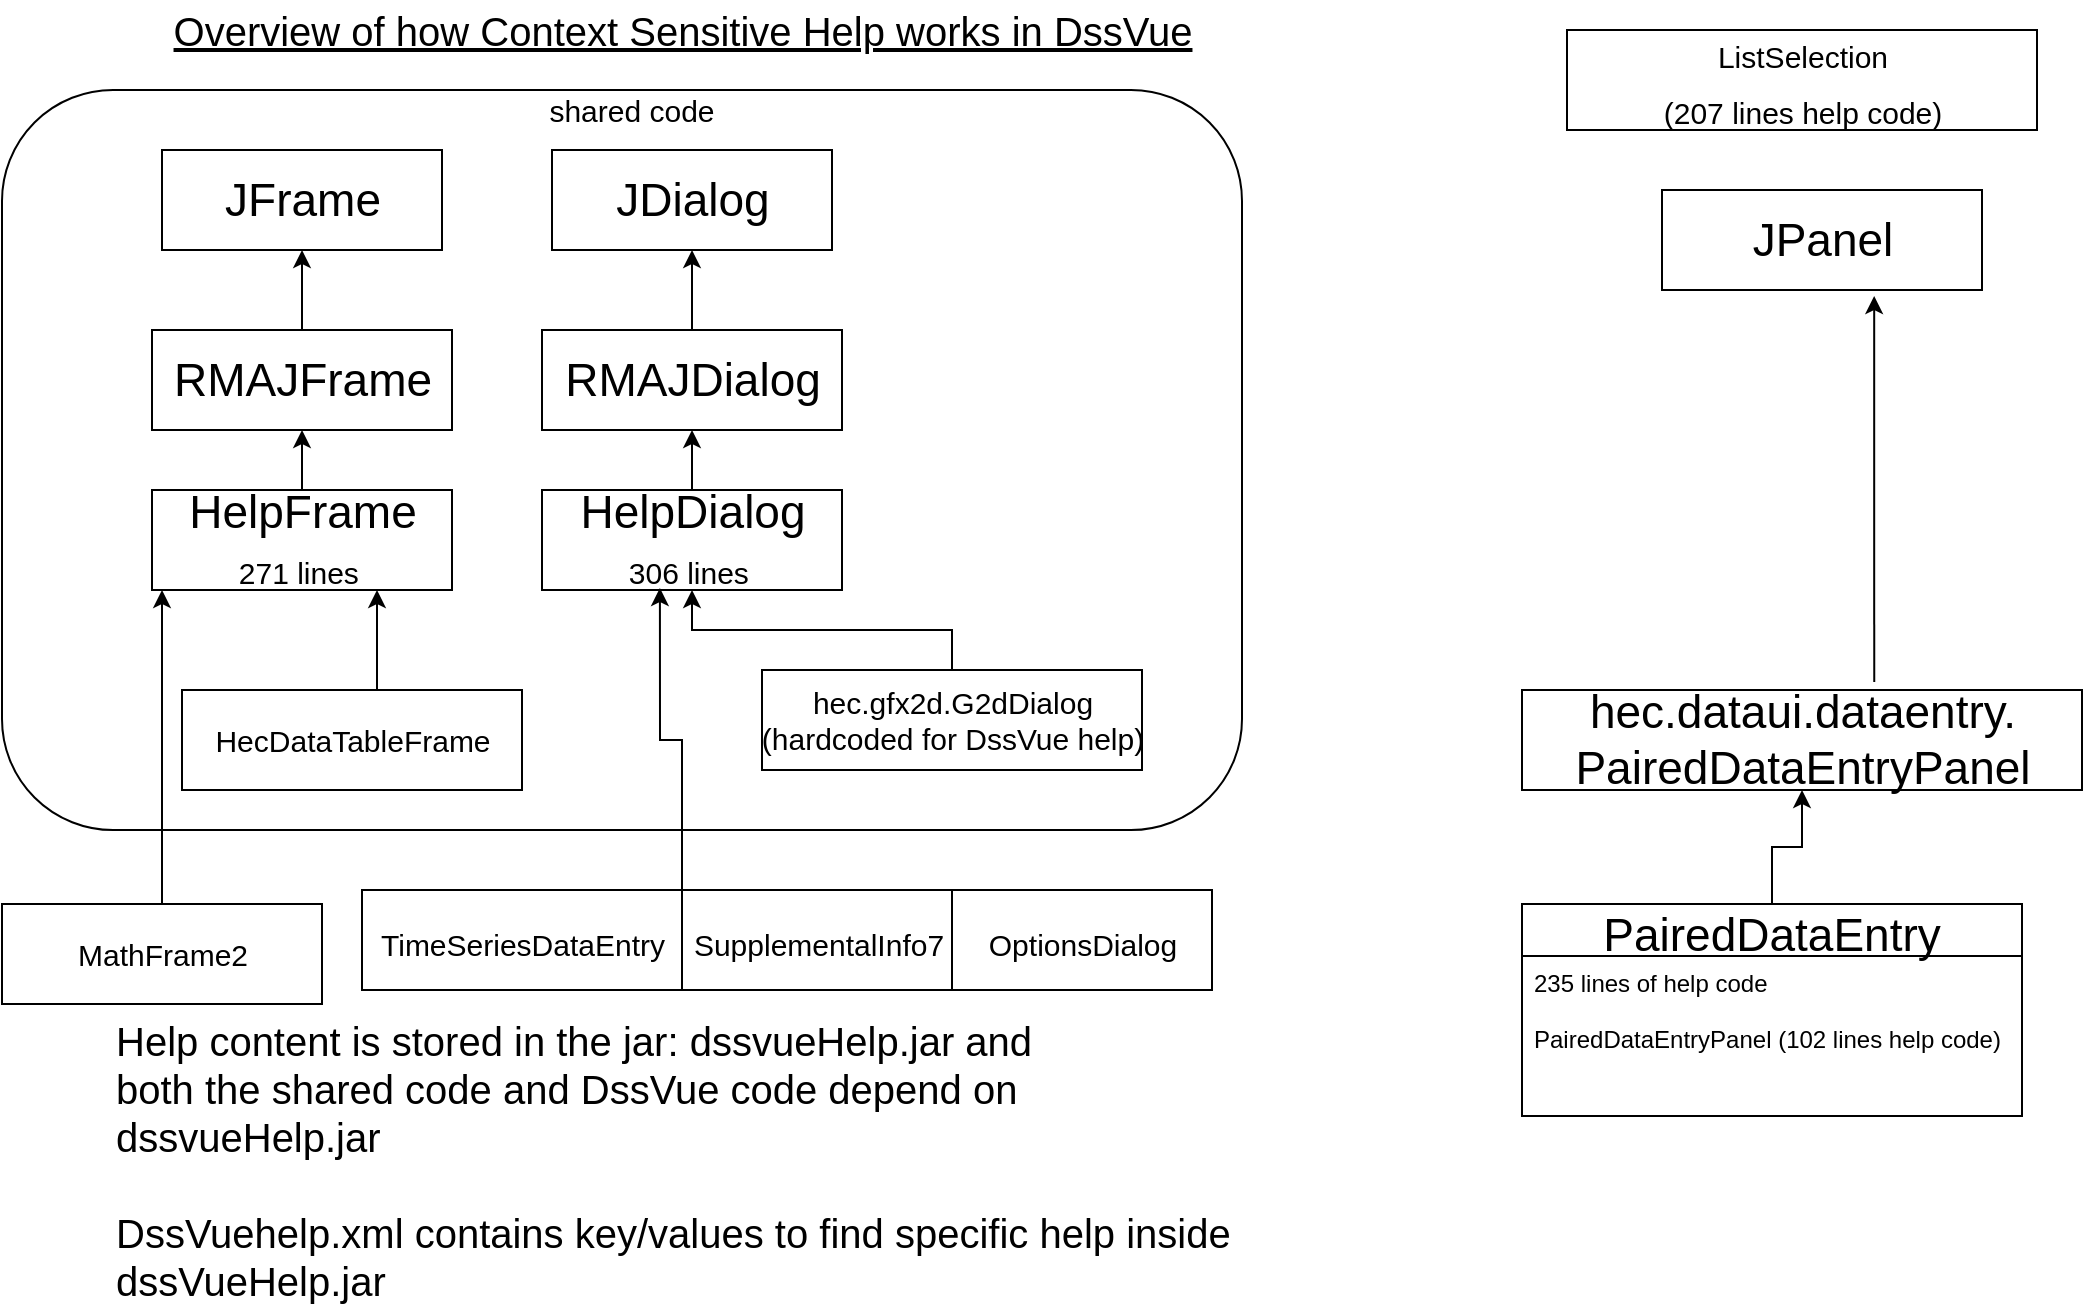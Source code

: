 <mxfile version="13.6.6" type="github" pages="2">
  <diagram id="cr0koPRzsPeDM41Vawg9" name="Page-1">
    <mxGraphModel dx="1422" dy="833" grid="1" gridSize="10" guides="1" tooltips="1" connect="1" arrows="1" fold="1" page="1" pageScale="1" pageWidth="1100" pageHeight="850" math="0" shadow="0">
      <root>
        <mxCell id="0" />
        <mxCell id="1" parent="0" />
        <mxCell id="P356NVhjHGYX4Vpgescm-59" value="" style="rounded=1;whiteSpace=wrap;html=1;fontSize=15;" vertex="1" parent="1">
          <mxGeometry x="30" y="60" width="620" height="370" as="geometry" />
        </mxCell>
        <mxCell id="P356NVhjHGYX4Vpgescm-9" value="JFrame" style="html=1;fontSize=23;" vertex="1" parent="1">
          <mxGeometry x="110" y="90" width="140" height="50" as="geometry" />
        </mxCell>
        <mxCell id="P356NVhjHGYX4Vpgescm-11" value="" style="edgeStyle=orthogonalEdgeStyle;rounded=0;orthogonalLoop=1;jettySize=auto;html=1;fontSize=23;" edge="1" parent="1" source="P356NVhjHGYX4Vpgescm-10" target="P356NVhjHGYX4Vpgescm-9">
          <mxGeometry relative="1" as="geometry" />
        </mxCell>
        <mxCell id="P356NVhjHGYX4Vpgescm-10" value="RMAJFrame" style="html=1;fontSize=23;" vertex="1" parent="1">
          <mxGeometry x="105" y="180" width="150" height="50" as="geometry" />
        </mxCell>
        <mxCell id="P356NVhjHGYX4Vpgescm-14" value="" style="edgeStyle=orthogonalEdgeStyle;rounded=0;orthogonalLoop=1;jettySize=auto;html=1;fontSize=23;" edge="1" parent="1" source="P356NVhjHGYX4Vpgescm-12" target="P356NVhjHGYX4Vpgescm-10">
          <mxGeometry relative="1" as="geometry" />
        </mxCell>
        <mxCell id="P356NVhjHGYX4Vpgescm-12" value="HelpFrame&lt;br&gt;&lt;font style=&quot;font-size: 15px&quot;&gt;271 lines&amp;nbsp;&lt;/font&gt;" style="html=1;fontSize=23;" vertex="1" parent="1">
          <mxGeometry x="105" y="260" width="150" height="50" as="geometry" />
        </mxCell>
        <mxCell id="P356NVhjHGYX4Vpgescm-15" value="" style="edgeStyle=orthogonalEdgeStyle;rounded=0;orthogonalLoop=1;jettySize=auto;html=1;fontSize=23;" edge="1" parent="1" source="P356NVhjHGYX4Vpgescm-13" target="P356NVhjHGYX4Vpgescm-12">
          <mxGeometry relative="1" as="geometry">
            <Array as="points">
              <mxPoint x="110" y="350" />
              <mxPoint x="110" y="350" />
            </Array>
          </mxGeometry>
        </mxCell>
        <mxCell id="P356NVhjHGYX4Vpgescm-13" value="MathFrame2" style="html=1;fontSize=15;" vertex="1" parent="1">
          <mxGeometry x="30" y="467" width="160" height="50" as="geometry" />
        </mxCell>
        <mxCell id="P356NVhjHGYX4Vpgescm-27" value="JPanel" style="html=1;fontSize=23;" vertex="1" parent="1">
          <mxGeometry x="860" y="110" width="160" height="50" as="geometry" />
        </mxCell>
        <mxCell id="P356NVhjHGYX4Vpgescm-29" style="edgeStyle=orthogonalEdgeStyle;rounded=0;orthogonalLoop=1;jettySize=auto;html=1;entryX=0.663;entryY=1.06;entryDx=0;entryDy=0;entryPerimeter=0;fontSize=23;exitX=0.629;exitY=-0.08;exitDx=0;exitDy=0;exitPerimeter=0;" edge="1" parent="1" source="P356NVhjHGYX4Vpgescm-35" target="P356NVhjHGYX4Vpgescm-27">
          <mxGeometry relative="1" as="geometry">
            <mxPoint x="966" y="350" as="sourcePoint" />
          </mxGeometry>
        </mxCell>
        <mxCell id="P356NVhjHGYX4Vpgescm-38" value="" style="edgeStyle=orthogonalEdgeStyle;rounded=0;orthogonalLoop=1;jettySize=auto;html=1;fontSize=23;" edge="1" parent="1" source="P356NVhjHGYX4Vpgescm-18" target="P356NVhjHGYX4Vpgescm-35">
          <mxGeometry relative="1" as="geometry" />
        </mxCell>
        <mxCell id="P356NVhjHGYX4Vpgescm-32" value="" style="edgeStyle=orthogonalEdgeStyle;rounded=0;orthogonalLoop=1;jettySize=auto;html=1;fontSize=23;" edge="1" parent="1" source="P356NVhjHGYX4Vpgescm-30" target="P356NVhjHGYX4Vpgescm-31">
          <mxGeometry relative="1" as="geometry" />
        </mxCell>
        <mxCell id="P356NVhjHGYX4Vpgescm-30" value="HelpDialog&lt;br&gt;&lt;font style=&quot;font-size: 15px&quot;&gt;306 lines&amp;nbsp;&lt;/font&gt;" style="html=1;fontSize=23;" vertex="1" parent="1">
          <mxGeometry x="300" y="260" width="150" height="50" as="geometry" />
        </mxCell>
        <mxCell id="P356NVhjHGYX4Vpgescm-34" value="" style="edgeStyle=orthogonalEdgeStyle;rounded=0;orthogonalLoop=1;jettySize=auto;html=1;fontSize=23;" edge="1" parent="1" source="P356NVhjHGYX4Vpgescm-31" target="P356NVhjHGYX4Vpgescm-33">
          <mxGeometry relative="1" as="geometry" />
        </mxCell>
        <mxCell id="P356NVhjHGYX4Vpgescm-31" value="RMAJDialog" style="html=1;fontSize=23;" vertex="1" parent="1">
          <mxGeometry x="300" y="180" width="150" height="50" as="geometry" />
        </mxCell>
        <mxCell id="P356NVhjHGYX4Vpgescm-33" value="JDialog" style="html=1;fontSize=23;" vertex="1" parent="1">
          <mxGeometry x="305" y="90" width="140" height="50" as="geometry" />
        </mxCell>
        <mxCell id="P356NVhjHGYX4Vpgescm-35" value="hec.dataui.dataentry.&lt;br style=&quot;padding: 0px ; margin: 0px&quot;&gt;PairedDataEntryPanel" style="html=1;fontSize=23;" vertex="1" parent="1">
          <mxGeometry x="790" y="360" width="280" height="50" as="geometry" />
        </mxCell>
        <mxCell id="P356NVhjHGYX4Vpgescm-39" value="&lt;font style=&quot;font-size: 15px&quot;&gt;TimeSeriesDataEntry&lt;/font&gt;" style="html=1;fontSize=23;" vertex="1" parent="1">
          <mxGeometry x="210" y="460" width="160" height="50" as="geometry" />
        </mxCell>
        <mxCell id="P356NVhjHGYX4Vpgescm-18" value="PairedDataEntry" style="swimlane;fontStyle=0;childLayout=stackLayout;horizontal=1;startSize=26;fillColor=none;horizontalStack=0;resizeParent=1;resizeParentMax=0;resizeLast=0;collapsible=1;marginBottom=0;fontSize=23;" vertex="1" parent="1">
          <mxGeometry x="790" y="467" width="250" height="106" as="geometry" />
        </mxCell>
        <mxCell id="P356NVhjHGYX4Vpgescm-20" value="235 lines of help code&#xa;&#xa;PairedDataEntryPanel (102 lines help code)" style="text;strokeColor=none;fillColor=none;align=left;verticalAlign=top;spacingLeft=4;spacingRight=4;overflow=hidden;rotatable=0;points=[[0,0.5],[1,0.5]];portConstraint=eastwest;" vertex="1" parent="P356NVhjHGYX4Vpgescm-18">
          <mxGeometry y="26" width="250" height="80" as="geometry" />
        </mxCell>
        <mxCell id="P356NVhjHGYX4Vpgescm-71" style="edgeStyle=orthogonalEdgeStyle;rounded=0;orthogonalLoop=1;jettySize=auto;html=1;entryX=0.393;entryY=0.98;entryDx=0;entryDy=0;entryPerimeter=0;fontSize=20;" edge="1" parent="1" source="P356NVhjHGYX4Vpgescm-41" target="P356NVhjHGYX4Vpgescm-30">
          <mxGeometry relative="1" as="geometry">
            <Array as="points">
              <mxPoint x="370" y="385" />
              <mxPoint x="359" y="385" />
            </Array>
          </mxGeometry>
        </mxCell>
        <mxCell id="P356NVhjHGYX4Vpgescm-41" value="&lt;font style=&quot;font-size: 15px&quot;&gt;SupplementalInfo7&lt;/font&gt;" style="html=1;fontSize=23;" vertex="1" parent="1">
          <mxGeometry x="370" y="460" width="135" height="50" as="geometry" />
        </mxCell>
        <mxCell id="P356NVhjHGYX4Vpgescm-43" value="&lt;font style=&quot;font-size: 15px&quot;&gt;OptionsDialog&lt;/font&gt;" style="html=1;fontSize=23;" vertex="1" parent="1">
          <mxGeometry x="505" y="460" width="130" height="50" as="geometry" />
        </mxCell>
        <mxCell id="P356NVhjHGYX4Vpgescm-46" value="&lt;font style=&quot;font-size: 15px&quot;&gt;ListSelection&lt;br&gt;(207 lines help code)&lt;/font&gt;" style="html=1;fontSize=23;" vertex="1" parent="1">
          <mxGeometry x="812.5" y="30" width="235" height="50" as="geometry" />
        </mxCell>
        <mxCell id="P356NVhjHGYX4Vpgescm-64" style="edgeStyle=orthogonalEdgeStyle;rounded=0;orthogonalLoop=1;jettySize=auto;html=1;fontSize=20;" edge="1" parent="1" source="P356NVhjHGYX4Vpgescm-49" target="P356NVhjHGYX4Vpgescm-30">
          <mxGeometry relative="1" as="geometry" />
        </mxCell>
        <mxCell id="P356NVhjHGYX4Vpgescm-49" value="&lt;span style=&quot;text-align: left&quot;&gt;hec.gfx2d.G2dDialog&lt;br&gt;(hardcoded for DssVue help)&lt;br&gt;&lt;/span&gt;" style="html=1;fontSize=15;" vertex="1" parent="1">
          <mxGeometry x="410" y="350" width="190" height="50" as="geometry" />
        </mxCell>
        <mxCell id="P356NVhjHGYX4Vpgescm-54" style="edgeStyle=orthogonalEdgeStyle;rounded=0;orthogonalLoop=1;jettySize=auto;html=1;entryX=0.75;entryY=1;entryDx=0;entryDy=0;fontSize=15;" edge="1" parent="1" source="P356NVhjHGYX4Vpgescm-52" target="P356NVhjHGYX4Vpgescm-12">
          <mxGeometry relative="1" as="geometry">
            <Array as="points">
              <mxPoint x="218" y="375" />
            </Array>
          </mxGeometry>
        </mxCell>
        <mxCell id="P356NVhjHGYX4Vpgescm-52" value="HecDataTableFrame" style="html=1;fontSize=15;" vertex="1" parent="1">
          <mxGeometry x="120" y="360" width="170" height="50" as="geometry" />
        </mxCell>
        <mxCell id="P356NVhjHGYX4Vpgescm-60" value="shared code" style="text;html=1;strokeColor=none;fillColor=none;align=center;verticalAlign=middle;whiteSpace=wrap;rounded=0;fontSize=15;" vertex="1" parent="1">
          <mxGeometry x="280" y="60" width="130" height="20" as="geometry" />
        </mxCell>
        <mxCell id="P356NVhjHGYX4Vpgescm-62" value="Overview of how Context Sensitive Help works in DssVue" style="text;html=1;align=center;verticalAlign=middle;resizable=0;points=[];autosize=1;fontSize=20;fontStyle=4" vertex="1" parent="1">
          <mxGeometry x="110" y="15" width="520" height="30" as="geometry" />
        </mxCell>
        <mxCell id="lJu5W1FpK7aMhpk5YCK_-2" value="Help content is stored in the jar: dssvueHelp.jar and&amp;nbsp;&lt;br&gt;both the shared code and DssVue code depend on dssvueHelp.jar&lt;br&gt;&lt;br&gt;DssVuehelp.xml contains key/values to find specific help inside dssVueHelp.jar" style="text;html=1;strokeColor=none;fillColor=none;align=left;verticalAlign=middle;whiteSpace=wrap;rounded=0;fontSize=20;" vertex="1" parent="1">
          <mxGeometry x="85" y="530" width="580" height="130" as="geometry" />
        </mxCell>
      </root>
    </mxGraphModel>
  </diagram>
  <diagram id="Awhz3AwOzJ5vdEeiAIzl" name="Page-2">
    <mxGraphModel dx="1422" dy="833" grid="1" gridSize="10" guides="1" tooltips="1" connect="1" arrows="1" fold="1" page="1" pageScale="1" pageWidth="1100" pageHeight="850" math="0" shadow="0">
      <root>
        <mxCell id="ahuFuqaRojw544_co45T-0" />
        <mxCell id="ahuFuqaRojw544_co45T-1" parent="ahuFuqaRojw544_co45T-0" />
        <mxCell id="kKTpV6IqhvEOng22fQbf-0" value="potential solution that uses web based documentation" style="text;html=1;align=center;verticalAlign=middle;resizable=0;points=[];autosize=1;fontSize=20;fontStyle=4" vertex="1" parent="ahuFuqaRojw544_co45T-1">
          <mxGeometry x="145" y="50" width="490" height="30" as="geometry" />
        </mxCell>
        <mxCell id="UZpAGbO_XrHByG3TB381-0" value="ContextSpecificHelp" style="swimlane;fontStyle=1;align=center;verticalAlign=top;childLayout=stackLayout;horizontal=1;startSize=26;horizontalStack=0;resizeParent=1;resizeParentMax=0;resizeLast=0;collapsible=1;marginBottom=0;fontSize=15;html=0;" vertex="1" parent="ahuFuqaRojw544_co45T-1">
          <mxGeometry x="210" y="140" width="280" height="110" as="geometry" />
        </mxCell>
        <mxCell id="UZpAGbO_XrHByG3TB381-1" value="static methods: (70 lines of code)" style="text;strokeColor=none;fillColor=none;align=left;verticalAlign=top;spacingLeft=4;spacingRight=4;overflow=hidden;rotatable=0;points=[[0,0.5],[1,0.5]];portConstraint=eastwest;" vertex="1" parent="UZpAGbO_XrHByG3TB381-0">
          <mxGeometry y="26" width="280" height="26" as="geometry" />
        </mxCell>
        <mxCell id="UZpAGbO_XrHByG3TB381-2" value="" style="line;strokeWidth=1;fillColor=none;align=left;verticalAlign=middle;spacingTop=-1;spacingLeft=3;spacingRight=3;rotatable=0;labelPosition=right;points=[];portConstraint=eastwest;" vertex="1" parent="UZpAGbO_XrHByG3TB381-0">
          <mxGeometry y="52" width="280" height="8" as="geometry" />
        </mxCell>
        <mxCell id="UZpAGbO_XrHByG3TB381-3" value="+ SetHelp(RmaJDialog,url,language)&#xa;+ SetHelp(JMenuBar,url,createSubMenu):" style="text;strokeColor=none;fillColor=none;align=left;verticalAlign=top;spacingLeft=4;spacingRight=4;overflow=hidden;rotatable=0;points=[[0,0.5],[1,0.5]];portConstraint=eastwest;" vertex="1" parent="UZpAGbO_XrHByG3TB381-0">
          <mxGeometry y="60" width="280" height="50" as="geometry" />
        </mxCell>
        <mxCell id="UZpAGbO_XrHByG3TB381-4" value="DssHelpActionListener implements MenuListener, ActionListener&#xa;" style="swimlane;fontStyle=1;align=center;verticalAlign=top;childLayout=stackLayout;horizontal=1;startSize=26;horizontalStack=0;resizeParent=1;resizeParentMax=0;resizeLast=0;collapsible=1;marginBottom=0;fontSize=15;html=0;" vertex="1" parent="ahuFuqaRojw544_co45T-1">
          <mxGeometry x="210" y="290" width="480" height="60" as="geometry" />
        </mxCell>
        <mxCell id="UZpAGbO_XrHByG3TB381-7" value="+ DssHelpActionListener(String url)" style="text;strokeColor=none;fillColor=none;align=left;verticalAlign=top;spacingLeft=4;spacingRight=4;overflow=hidden;rotatable=0;points=[[0,0.5],[1,0.5]];portConstraint=eastwest;" vertex="1" parent="UZpAGbO_XrHByG3TB381-4">
          <mxGeometry y="26" width="480" height="26" as="geometry" />
        </mxCell>
        <mxCell id="UZpAGbO_XrHByG3TB381-6" value="" style="line;strokeWidth=1;fillColor=none;align=left;verticalAlign=middle;spacingTop=-1;spacingLeft=3;spacingRight=3;rotatable=0;labelPosition=right;points=[];portConstraint=eastwest;" vertex="1" parent="UZpAGbO_XrHByG3TB381-4">
          <mxGeometry y="52" width="480" height="8" as="geometry" />
        </mxCell>
        <mxCell id="UZpAGbO_XrHByG3TB381-10" value="Not yet Implemented" style="text;html=1;align=center;verticalAlign=middle;resizable=0;points=[];autosize=1;fontSize=15;" vertex="1" parent="ahuFuqaRojw544_co45T-1">
          <mxGeometry x="215" y="400" width="150" height="20" as="geometry" />
        </mxCell>
        <mxCell id="UZpAGbO_XrHByG3TB381-11" value="&lt;ul&gt;&lt;li&gt;Links to local Pdf&lt;/li&gt;&lt;li&gt;multi language&lt;/li&gt;&lt;li&gt;link forwarding&lt;/li&gt;&lt;li&gt;compile time checking?&amp;nbsp;&lt;/li&gt;&lt;li&gt;reflection to check all strings, does url work?&lt;/li&gt;&lt;li&gt;handler for no internet access&lt;/li&gt;&lt;li&gt;F1 keystrokes&lt;/li&gt;&lt;li&gt;version numbers in url?&lt;/li&gt;&lt;/ul&gt;" style="text;strokeColor=none;fillColor=none;html=1;whiteSpace=wrap;verticalAlign=middle;overflow=hidden;fontSize=15;align=left;" vertex="1" parent="ahuFuqaRojw544_co45T-1">
          <mxGeometry x="210" y="410" width="340" height="200" as="geometry" />
        </mxCell>
      </root>
    </mxGraphModel>
  </diagram>
</mxfile>
